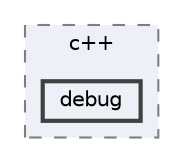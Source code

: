 digraph "C:/Users/HP/Documents/GitHub/Minero-Game/Old/Classes/lib/include/c++/debug"
{
 // LATEX_PDF_SIZE
  bgcolor="transparent";
  edge [fontname=Helvetica,fontsize=10,labelfontname=Helvetica,labelfontsize=10];
  node [fontname=Helvetica,fontsize=10,shape=box,height=0.2,width=0.4];
  compound=true
  subgraph clusterdir_ab34cc679d8df6bd6e481b08709f102d {
    graph [ bgcolor="#edf0f7", pencolor="grey50", label="c++", fontname=Helvetica,fontsize=10 style="filled,dashed", URL="dir_ab34cc679d8df6bd6e481b08709f102d.html",tooltip=""]
  dir_04e148e316164af2b388f569e3638b36 [label="debug", fillcolor="#edf0f7", color="grey25", style="filled,bold", URL="dir_04e148e316164af2b388f569e3638b36.html",tooltip=""];
  }
}
